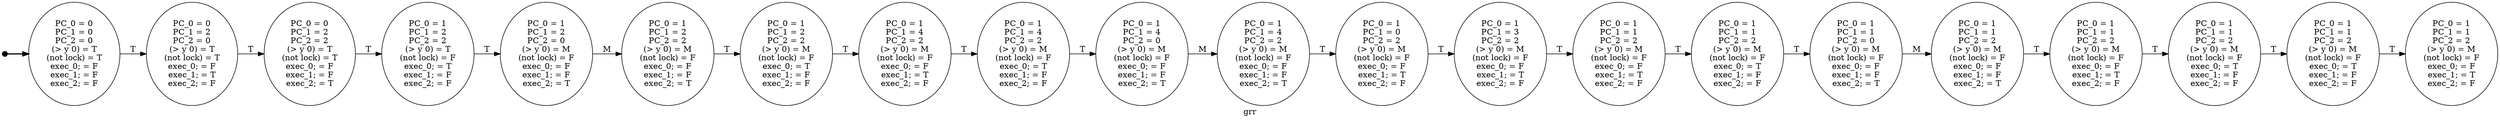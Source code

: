 digraph CFG {
graph [rankdir=LR];
node [ label = "PC_0 = 0\nPC_1 = 0\nPC_2 = 0\n(> y 0) = T\n(not lock) = T\nexec_0; = F\nexec_1; = F\nexec_2; = F\n" ]; state_0;
node [ label = "PC_0 = 0\nPC_1 = 2\nPC_2 = 0\n(> y 0) = T\n(not lock) = T\nexec_0; = F\nexec_1; = T\nexec_2; = F\n" ]; state_1;
node [ label = "PC_0 = 0\nPC_1 = 2\nPC_2 = 2\n(> y 0) = T\n(not lock) = T\nexec_0; = F\nexec_1; = F\nexec_2; = T\n" ]; state_2;
node [ label = "PC_0 = 1\nPC_1 = 2\nPC_2 = 2\n(> y 0) = T\n(not lock) = F\nexec_0; = T\nexec_1; = F\nexec_2; = F\n" ]; state_3;
node [ label = "PC_0 = 1\nPC_1 = 2\nPC_2 = 0\n(> y 0) = M\n(not lock) = F\nexec_0; = F\nexec_1; = F\nexec_2; = T\n" ]; state_4;
node [ label = "PC_0 = 1\nPC_1 = 2\nPC_2 = 2\n(> y 0) = M\n(not lock) = F\nexec_0; = F\nexec_1; = F\nexec_2; = T\n" ]; state_5;
node [ label = "PC_0 = 1\nPC_1 = 2\nPC_2 = 2\n(> y 0) = M\n(not lock) = F\nexec_0; = T\nexec_1; = F\nexec_2; = F\n" ]; state_6;
node [ label = "PC_0 = 1\nPC_1 = 4\nPC_2 = 2\n(> y 0) = M\n(not lock) = F\nexec_0; = F\nexec_1; = T\nexec_2; = F\n" ]; state_7;
node [ label = "PC_0 = 1\nPC_1 = 4\nPC_2 = 2\n(> y 0) = M\n(not lock) = F\nexec_0; = T\nexec_1; = F\nexec_2; = F\n" ]; state_8;
node [ label = "PC_0 = 1\nPC_1 = 4\nPC_2 = 0\n(> y 0) = M\n(not lock) = F\nexec_0; = F\nexec_1; = F\nexec_2; = T\n" ]; state_9;
node [ label = "PC_0 = 1\nPC_1 = 4\nPC_2 = 2\n(> y 0) = M\n(not lock) = F\nexec_0; = F\nexec_1; = F\nexec_2; = T\n" ]; state_10;
node [ label = "PC_0 = 1\nPC_1 = 0\nPC_2 = 2\n(> y 0) = M\n(not lock) = F\nexec_0; = F\nexec_1; = T\nexec_2; = F\n" ]; state_11;
node [ label = "PC_0 = 1\nPC_1 = 3\nPC_2 = 2\n(> y 0) = M\n(not lock) = F\nexec_0; = F\nexec_1; = T\nexec_2; = F\n" ]; state_12;
node [ label = "PC_0 = 1\nPC_1 = 1\nPC_2 = 2\n(> y 0) = M\n(not lock) = F\nexec_0; = F\nexec_1; = T\nexec_2; = F\n" ]; state_13;
node [ label = "PC_0 = 1\nPC_1 = 1\nPC_2 = 2\n(> y 0) = M\n(not lock) = F\nexec_0; = T\nexec_1; = F\nexec_2; = F\n" ]; state_14;
node [ label = "PC_0 = 1\nPC_1 = 1\nPC_2 = 0\n(> y 0) = M\n(not lock) = F\nexec_0; = F\nexec_1; = F\nexec_2; = T\n" ]; state_15;
node [ label = "PC_0 = 1\nPC_1 = 1\nPC_2 = 2\n(> y 0) = M\n(not lock) = F\nexec_0; = F\nexec_1; = F\nexec_2; = T\n" ]; state_16;
node [ label = "PC_0 = 1\nPC_1 = 1\nPC_2 = 2\n(> y 0) = M\n(not lock) = F\nexec_0; = F\nexec_1; = T\nexec_2; = F\n" ]; state_17;
node [ label = "PC_0 = 1\nPC_1 = 1\nPC_2 = 2\n(> y 0) = M\n(not lock) = F\nexec_0; = T\nexec_1; = F\nexec_2; = F\n" ]; state_18;
node [ label = "PC_0 = 1\nPC_1 = 1\nPC_2 = 2\n(> y 0) = M\n(not lock) = F\nexec_0; = T\nexec_1; = F\nexec_2; = F\n" ]; state_19;
node [ label = "PC_0 = 1\nPC_1 = 1\nPC_2 = 2\n(> y 0) = M\n(not lock) = F\nexec_0; = F\nexec_1; = T\nexec_2; = F\n" ]; state_20;
start [style = filled, color=black, label="", height=0.12,width=0.12,fontsize=1];
start -> state_0[ style = "bold"];
state_0 -> state_1 [ label = T ];
state_1 -> state_2 [ label = T ];
state_2 -> state_3 [ label = T ];
state_3 -> state_4 [ label = T ];
state_4 -> state_5 [ label = M ];
state_5 -> state_6 [ label = T ];
state_6 -> state_7 [ label = T ];
state_7 -> state_8 [ label = T ];
state_8 -> state_9 [ label = T ];
state_9 -> state_10 [ label = M ];
state_10 -> state_11 [ label = T ];
state_11 -> state_12 [ label = T ];
state_12 -> state_13 [ label = T ];
state_13 -> state_14 [ label = T ];
state_14 -> state_15 [ label = T ];
state_15 -> state_16 [ label = M ];
state_16 -> state_17 [ label = T ];
state_17 -> state_18 [ label = T ];
state_18 -> state_19 [ label = T ];
state_19 -> state_20 [ label = T ];
label="grr";
}